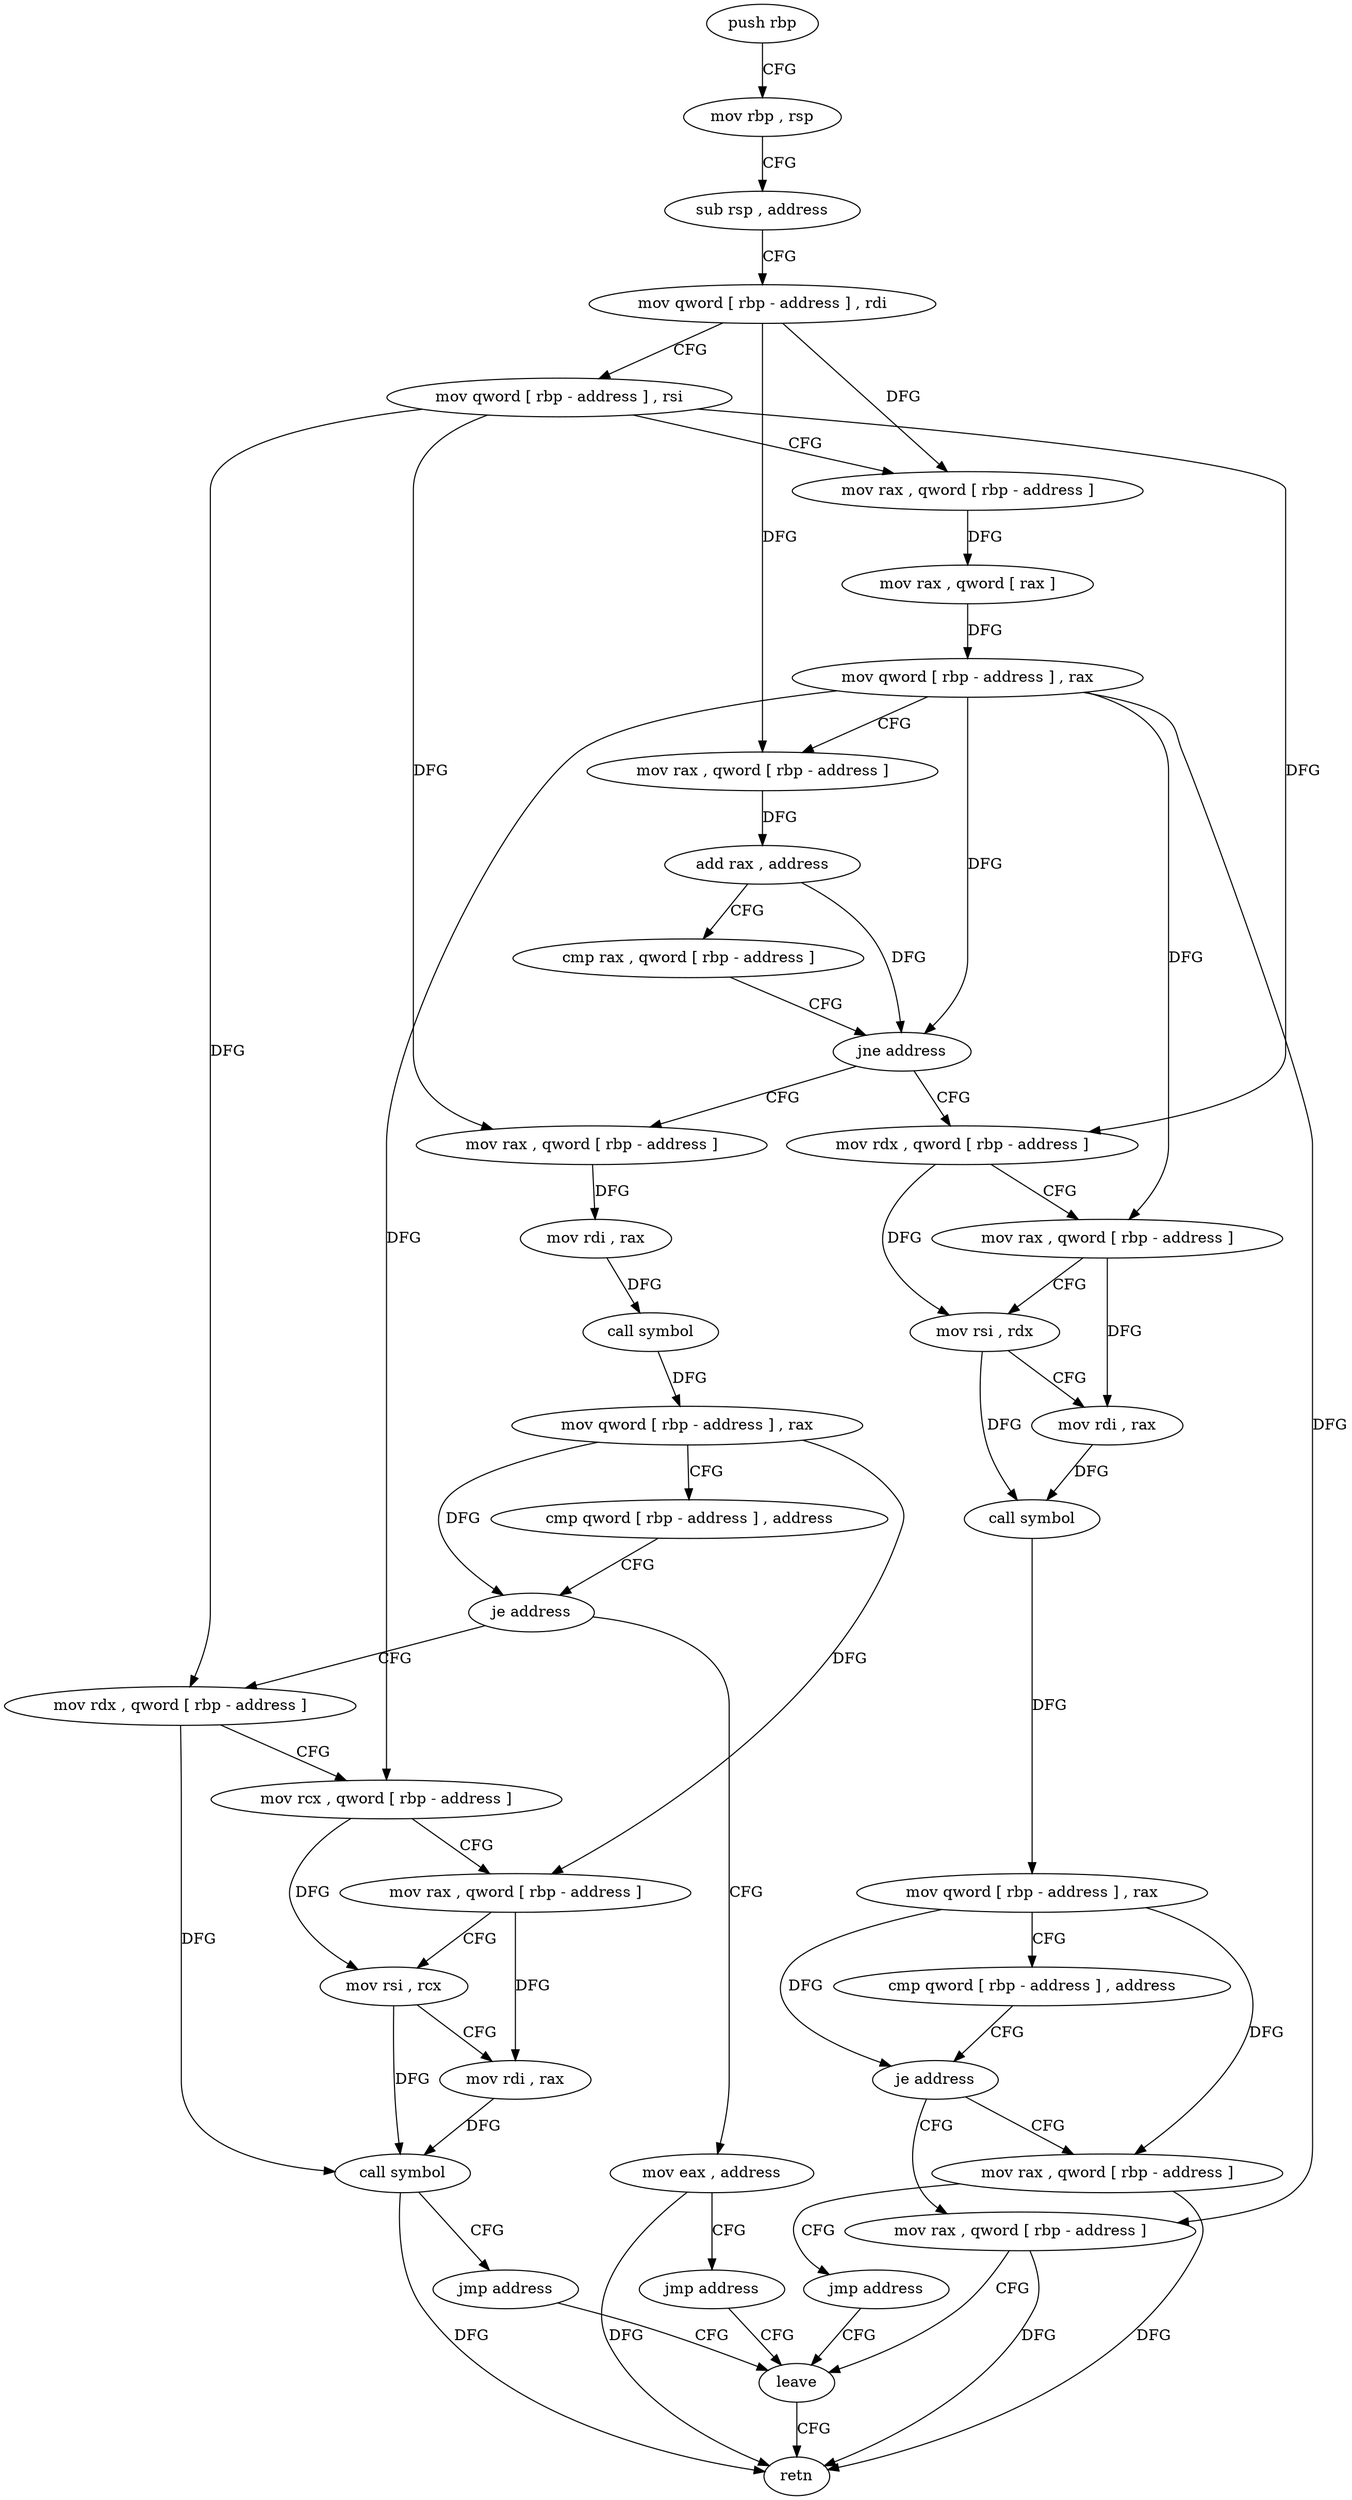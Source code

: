 digraph "func" {
"378440" [label = "push rbp" ]
"378441" [label = "mov rbp , rsp" ]
"378444" [label = "sub rsp , address" ]
"378448" [label = "mov qword [ rbp - address ] , rdi" ]
"378452" [label = "mov qword [ rbp - address ] , rsi" ]
"378456" [label = "mov rax , qword [ rbp - address ]" ]
"378460" [label = "mov rax , qword [ rax ]" ]
"378463" [label = "mov qword [ rbp - address ] , rax" ]
"378467" [label = "mov rax , qword [ rbp - address ]" ]
"378471" [label = "add rax , address" ]
"378475" [label = "cmp rax , qword [ rbp - address ]" ]
"378479" [label = "jne address" ]
"378536" [label = "mov rdx , qword [ rbp - address ]" ]
"378481" [label = "mov rax , qword [ rbp - address ]" ]
"378540" [label = "mov rax , qword [ rbp - address ]" ]
"378544" [label = "mov rsi , rdx" ]
"378547" [label = "mov rdi , rax" ]
"378550" [label = "call symbol" ]
"378555" [label = "mov qword [ rbp - address ] , rax" ]
"378559" [label = "cmp qword [ rbp - address ] , address" ]
"378564" [label = "je address" ]
"378572" [label = "mov rax , qword [ rbp - address ]" ]
"378566" [label = "mov rax , qword [ rbp - address ]" ]
"378485" [label = "mov rdi , rax" ]
"378488" [label = "call symbol" ]
"378493" [label = "mov qword [ rbp - address ] , rax" ]
"378497" [label = "cmp qword [ rbp - address ] , address" ]
"378502" [label = "je address" ]
"378529" [label = "mov eax , address" ]
"378504" [label = "mov rdx , qword [ rbp - address ]" ]
"378576" [label = "leave" ]
"378570" [label = "jmp address" ]
"378534" [label = "jmp address" ]
"378508" [label = "mov rcx , qword [ rbp - address ]" ]
"378512" [label = "mov rax , qword [ rbp - address ]" ]
"378516" [label = "mov rsi , rcx" ]
"378519" [label = "mov rdi , rax" ]
"378522" [label = "call symbol" ]
"378527" [label = "jmp address" ]
"378577" [label = "retn" ]
"378440" -> "378441" [ label = "CFG" ]
"378441" -> "378444" [ label = "CFG" ]
"378444" -> "378448" [ label = "CFG" ]
"378448" -> "378452" [ label = "CFG" ]
"378448" -> "378456" [ label = "DFG" ]
"378448" -> "378467" [ label = "DFG" ]
"378452" -> "378456" [ label = "CFG" ]
"378452" -> "378536" [ label = "DFG" ]
"378452" -> "378481" [ label = "DFG" ]
"378452" -> "378504" [ label = "DFG" ]
"378456" -> "378460" [ label = "DFG" ]
"378460" -> "378463" [ label = "DFG" ]
"378463" -> "378467" [ label = "CFG" ]
"378463" -> "378479" [ label = "DFG" ]
"378463" -> "378540" [ label = "DFG" ]
"378463" -> "378572" [ label = "DFG" ]
"378463" -> "378508" [ label = "DFG" ]
"378467" -> "378471" [ label = "DFG" ]
"378471" -> "378475" [ label = "CFG" ]
"378471" -> "378479" [ label = "DFG" ]
"378475" -> "378479" [ label = "CFG" ]
"378479" -> "378536" [ label = "CFG" ]
"378479" -> "378481" [ label = "CFG" ]
"378536" -> "378540" [ label = "CFG" ]
"378536" -> "378544" [ label = "DFG" ]
"378481" -> "378485" [ label = "DFG" ]
"378540" -> "378544" [ label = "CFG" ]
"378540" -> "378547" [ label = "DFG" ]
"378544" -> "378547" [ label = "CFG" ]
"378544" -> "378550" [ label = "DFG" ]
"378547" -> "378550" [ label = "DFG" ]
"378550" -> "378555" [ label = "DFG" ]
"378555" -> "378559" [ label = "CFG" ]
"378555" -> "378564" [ label = "DFG" ]
"378555" -> "378566" [ label = "DFG" ]
"378559" -> "378564" [ label = "CFG" ]
"378564" -> "378572" [ label = "CFG" ]
"378564" -> "378566" [ label = "CFG" ]
"378572" -> "378576" [ label = "CFG" ]
"378572" -> "378577" [ label = "DFG" ]
"378566" -> "378570" [ label = "CFG" ]
"378566" -> "378577" [ label = "DFG" ]
"378485" -> "378488" [ label = "DFG" ]
"378488" -> "378493" [ label = "DFG" ]
"378493" -> "378497" [ label = "CFG" ]
"378493" -> "378502" [ label = "DFG" ]
"378493" -> "378512" [ label = "DFG" ]
"378497" -> "378502" [ label = "CFG" ]
"378502" -> "378529" [ label = "CFG" ]
"378502" -> "378504" [ label = "CFG" ]
"378529" -> "378534" [ label = "CFG" ]
"378529" -> "378577" [ label = "DFG" ]
"378504" -> "378508" [ label = "CFG" ]
"378504" -> "378522" [ label = "DFG" ]
"378576" -> "378577" [ label = "CFG" ]
"378570" -> "378576" [ label = "CFG" ]
"378534" -> "378576" [ label = "CFG" ]
"378508" -> "378512" [ label = "CFG" ]
"378508" -> "378516" [ label = "DFG" ]
"378512" -> "378516" [ label = "CFG" ]
"378512" -> "378519" [ label = "DFG" ]
"378516" -> "378519" [ label = "CFG" ]
"378516" -> "378522" [ label = "DFG" ]
"378519" -> "378522" [ label = "DFG" ]
"378522" -> "378527" [ label = "CFG" ]
"378522" -> "378577" [ label = "DFG" ]
"378527" -> "378576" [ label = "CFG" ]
}
